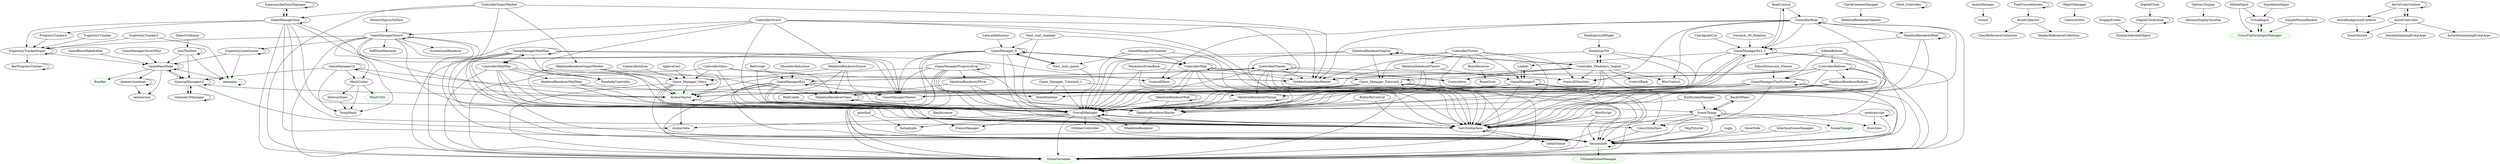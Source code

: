 digraph  {
	BarProgressTracker -> BarProgressTracker;
	RepIncrease -> VarsToInterface;
	VarsToInterface -> VarsToInterface;
	SessionInfo	 [color=green];
	VarsToInterface -> SessionInfo;
	VarsToInterface -> DataToSend;
	RestScript -> VarsToInterface;
	RestScript -> SessionInfo;
	SessionInfo -> SessionInfo;
	GlobalVariables	 [color=green];
	SessionInfo -> GlobalVariables;
	UltimateSceneManager	 [color=green];
	SessionInfo -> UltimateSceneManager;
	SkeletonRendererMailMan -> OverallManager;
	SkeletonRendererMailMan -> SkeletonRendererFlexion;
	SkeletonRendererMailMan -> SkeletonRendererMaster;
	OverallManager -> VarsToInterface;
	OverallManager -> VarsToInterface [key=double,
	dir=both];
OverallManager -> SessionInfo;
OverallManager -> OverallManager;
OverallManager -> GlobalVariables;
OverallManager -> Instantiate;
OverallManager -> AvatarData;
OverallManager -> IGameManager;
OverallManager -> IOrbbecController;
OverallManager -> ISkeletonRenderer;
SkeletonRendererFlexion -> OverallManager;
SkeletonRendererFlexion -> SkeletonRendererFlexion;
SkeletonRendererFlexion -> SkeletonRendererMaster;
SkeletonRendererMaster -> ISkeletonRenderer;
SkeletonRendererPEval -> OverallManager;
SkeletonRendererPEval -> SkeletonRendererMaster;
SkeletonRendererPEval -> SkeletonRendererGlass;
SkeletonRendererGlass -> OverallManager;
SkeletonRendererGlass -> SkeletonRendererMaster;
SkeletonRendererGlass -> SkeletonRendererGlass;
SkeletonRendererSuperMarket -> OverallManager;
SkeletonRendererSuperMarket -> SkeletonRendererMaster;
SkeletonRendererSuperMarket -> SkeletonRendererGlass;
SkeletonRendererSuperMarket -> Game_Manager_Vidro;
Game_Manager_Vidro -> VarsToInterface;
Game_Manager_Vidro -> SessionInfo;
Game_Manager_Vidro -> OverallManager;
Game_Manager_Vidro -> Game_Manager_Vidro;
Game_Manager_Vidro -> GlobalVariables;
AvatarMaster [color=green];
Game_Manager_Vidro -> AvatarMaster;
SkipTutorial -> SessionInfo;
ControllerMailMan -> ParabolaController;
ControllerMailMan -> VarsToInterface;
ControllerMailMan -> SessionInfo;
ControllerMailMan -> SkeletonRendererMailMan;
ControllerMailMan -> OverallManager;
ControllerMailMan -> GlobalVariables;
ControllerMailMan -> OrbbecControllerMaster;
GameManagerMailMan -> VarsToInterface;
GameManagerMailMan -> SessionInfo;
GameManagerMailMan -> OverallManager;
GameManagerMailMan -> ControllerMailMan;
GameManagerMailMan -> ControllerMailMan [key=double,
dir=both];
GameManagerMailMan -> GameManagerMailMan;
GameManagerMailMan -> GlobalVariables;
GameManagerMailMan -> ControlElbow;
GameManagerMailMan -> AvatarMaster;
GameManagerMailMan -> GameManagerMaster;
ControllerSuperMarket -> OverallManager;
ControllerSuperMarket -> SkeletonRendererSuperMarket;
ControllerSuperMarket -> GlobalVariables;
ControllerSuperMarket -> OrbbecControllerMaster;
ControllerSuperMarket -> GameManagerSaw;
GameManagerSaw -> VarsToInterface;
GameManagerSaw -> SessionInfo;
GameManagerSaw -> OverallManager;
GameManagerSaw -> GlobalVariables;
GameManagerSaw -> GameManagerSaw;
GameManagerSaw -> AvatarMaster;
GameManagerSaw -> GameManagerMaster;
GameManagerSaw -> ProgressTracker3;
GameManagerSaw -> TrajectoryTrackerSuper;
ControllerSword -> ParabolaController;
ControllerSword -> VarsToInterface;
ControllerSword -> SessionInfo;
ControllerSword -> OverallManager;
ControllerSword -> GlobalVariables;
ControllerSword -> OrbbecControllerMaster;
ControllerSword -> SkeletonRendererSword;
ControllerSword -> GameManagerSword;
SkeletonRendererSword -> OverallManager;
SkeletonRendererSword -> SkeletonRendererMaster;
SkeletonRendererSword -> SkeletonRendererGlass;
SkeletonRendererSword -> Game_Manager_Vidro;
GameManagerSword -> VarsToInterface;
GameManagerSword -> SessionInfo;
GameManagerSword -> OverallManager;
GameManagerSword -> GlobalVariables;
GameManagerSword -> GameManagerSword;
GameManagerSword -> AvatarMaster;
GameManagerSword -> GameManagerMaster;
GameManagerSword -> TrajectoryTrackerSuper;
GameManagerSword -> MeshCutter;
GameManagerSword -> TempMesh;
GameManagerSword -> ScreenLineRenderer;
GameManagerSword -> DiffStateMachine;
GameManagerSword -> TrajectoryLineGenner;
DetectCollision -> JoinTheDots;
JoinTheDots -> JoinTheDots;
JoinTheDots -> GeneralManagerv2;
JoinTheDots -> GameRecnMake;
Animater [color=green];
JoinTheDots -> Animater;
EndScreenManager -> VarsToInterface;
EndScreenManager -> SceneThings;
SceneThings -> VarsToInterface;
SceneThings -> SessionInfo;
SceneThings -> SceneThings;
SceneThings -> Coms2Interface;
SceneThings -> DataToSend;
SceneThings -> Exercises;
SceneChanger [color=green];
SceneThings -> SceneChanger;
AvatarMaster -> OverallManager;
AvatarMaster -> AvatarMaster;
AvatarMaster -> AvatarData;
GameManagerMaster -> IGameManager;
GameManagerProgressEval -> VarsToInterface;
GameManagerProgressEval -> SessionInfo;
GameManagerProgressEval -> OverallManager;
GameManagerProgressEval -> SkeletonRendererPEval;
GameManagerProgressEval -> GlobalVariables;
GameManagerProgressEval -> SceneThings;
GameManagerProgressEval -> AvatarMaster;
GameManagerProgressEval -> GameManagerMaster;
GameManagerProgressEval -> GameManagerProgressEval;
SupermarketItemManager -> GameManagerSaw;
SupermarketItemManager -> GameManagerSaw [key=double,
dir=both];
SupermarketItemManager -> SupermarketItemManager;
ProgressTracker3 -> TrajectoryTrackerSuper;
TrajectoryTrackerSuper -> BarProgressTracker;
TrajectoryTrackerSuper -> TrajectoryTrackerSuper;
TrajectoryTrackerSuper -> GameRecnMake;
GeneralUIManager -> GeneralUIManager;
GeneralManagerv2 -> AvatarMaster;
GeneralManagerv2 -> GeneralUIManager;
GeneralManagerv2 -> GeneralUIManager [key=double,
dir=both];
GeneralManagerv2 -> GeneralManagerv2;
GeneralManagerv2 -> AvatarData;
BackToPlans -> SceneThings;
BackToPlans -> SceneThings [key=double,
dir=both];
Coms2Interface -> SessionInfo;
Login -> SessionInfo;
receivescript -> VarsToInterface;
receivescript -> SessionInfo;
receivescript -> Exercises;
receivescript -> receivescript;
SceneChanger -> SessionInfo;
GameManager10 -> AvatarMaster;
GameManager10 -> GameManagerMaster;
GameManager10 -> GeneralManagerv2;
GameManager10 -> GameManager10;
GameManager10 -> MeshCutter;
GameManager10 -> TempMesh;
MeshCutter -> TempMesh;
MeshCutter -> Intersections;
MeshUtils [color=green];
MeshCutter -> MeshUtils;
GameManager5 -> VarsToInterface;
GameManager5 -> SessionInfo;
GameManager5 -> OverallManager;
GameManager5 -> GlobalVariables;
GameManager5 -> AvatarMaster;
GameManager5 -> GameManagerMaster;
GameManager5 -> Coms2Interface;
GameManager5 -> GameManager5;
LookAt -> GameManager5;
LookAt -> GameManager5 [key=double,
dir=both];
GameManager9Chambel -> VarsToInterface;
GameManager9Chambel -> OverallManager;
GameManager9Chambel -> Next_wall_spawn;
GameManager9Chambel -> ControllerWall;
Next_wall_spawn -> OverallManager;
ControllerWall -> VarsToInterface;
ControllerWall -> OverallManager;
ControllerWall -> GlobalVariables;
ControllerWall -> OrbbecControllerMaster;
ControllerWall -> ControlElbow;
ControllerWall -> ControllerWall;
ControllerWall -> ControlArm;
ControllerWall -> ControllShoulder;
ControllerWall -> SkeletonRendererWall;
GameManagerEx1 -> VarsToInterface;
GameManagerEx1 -> SessionInfo;
GameManagerEx1 -> OverallManager;
GameManagerEx1 -> GlobalVariables;
GameManagerEx1 -> AvatarMaster;
GameManagerEx1 -> GameManagerMaster;
GameManagerEx1 -> Coms2Interface;
GameManagerEx1 -> GameManagerEx1;
GameManagerEx1 -> StateMachine;
ControllerFlexion -> VarsToInterface;
ControllerFlexion -> OverallManager;
ControllerFlexion -> SkeletonRendererFlexion;
ControllerFlexion -> GlobalVariables;
ControllerFlexion -> OrbbecControllerMaster;
ControllerFlexion -> GameManagerEx1;
ControllerFlexion -> GameManagerEx1 [key=double,
dir=both];
ControllerFlexion -> ControllerFlexion;
ControllerFlexion -> ControlArm;
ControllerFlexion -> ControllShoulder;
GameManagerEx2_1 -> VarsToInterface;
GameManagerEx2_1 -> SessionInfo;
GameManagerEx2_1 -> OverallManager;
GameManagerEx2_1 -> OverallManager [key=double,
dir=both];
GameManagerEx2_1 -> GlobalVariables;
GameManagerEx2_1 -> AvatarMaster;
GameManagerEx2_1 -> LookAt;
GameManagerEx2_1 -> GameManagerEx2_1;
BoatControl -> GameManagerEx2_1;
BoatControl -> GameManagerEx2_1 [key=double,
dir=both];
BoatControl -> ControllerBoat;
GameManagerFlexExtensCot -> VarsToInterface;
GameManagerFlexExtensCot -> SessionInfo;
GameManagerFlexExtensCot -> OverallManager;
GameManagerFlexExtensCot -> GlobalVariables;
GameManagerFlexExtensCot -> AvatarMaster;
GameManagerFlexExtensCot -> GameManagerMaster;
GameManagerFlexExtensCot -> Coms2Interface;
GameManagerFlexExtensCot -> GameManagerFlexExtensCot;
GameManager_9 -> VarsToInterface;
GameManager_9 -> SessionInfo;
GameManager_9 -> OverallManager;
GameManager_9 -> GlobalVariables;
GameManager_9 -> AvatarMaster;
GameManager_9 -> GameManagerMaster;
GameManager_9 -> Next_wall_spawn;
GameManager_9 -> Next_wall_spawn [key=double,
dir=both];
GameManager_9 -> ControllerWall;
GameManager_9 -> ControllerWall [key=double,
dir=both];
GameManager_9 -> GameManager_9;
Game_Manager_Tutorial4_1 -> VarsToInterface;
Game_Manager_Tutorial4_1 -> OverallManager;
Game_Manager_Tutorial4_1 -> StateMachine;
Game_Manager_Tutorial4_2 -> VarsToInterface;
Game_Manager_Tutorial4_2 -> SessionInfo;
Game_Manager_Tutorial4_2 -> OverallManager;
Game_Manager_Tutorial4_2 -> GlobalVariables;
Game_Manager_Tutorial4_2 -> AvatarMaster;
Game_Manager_Tutorial4_2 -> GameManagerMaster;
Game_Manager_Tutorial4_2 -> StateMachine;
Game_Manager_Tutorial4_2 -> Game_Manager_Tutorial4_2;
BallScript -> OverallManager;
BallScript -> GameManagerEx1;
ControllerBoat -> VarsToInterface;
ControllerBoat -> OverallManager;
ControllerBoat -> GlobalVariables;
ControllerBoat -> OrbbecControllerMaster;
ControllerBoat -> ControlElbow;
ControllerBoat -> GameManagerEx2_1;
ControllerBoat -> ControllerBoat;
ControllerBoat -> ControllShoulder;
ControllerBoat -> BlurControl;
ControllerBoat -> SkeletonRendererBoat;
ButterflyControl -> VarsToInterface;
ButterflyControl -> OverallManager;
CameraRotation -> Game_Manager_Vidro;
CheckCameraManager -> SkeletonRendererCamera;
CheckpointCol -> GameManagerEx2_1;
Controller_Pendulars_Sagital -> VarsToInterface;
Controller_Pendulars_Sagital -> OverallManager;
Controller_Pendulars_Sagital -> GlobalVariables;
Controller_Pendulars_Sagital -> OrbbecControllerMaster;
Controller_Pendulars_Sagital -> Game_Manager_Tutorial4_2;
Controller_Pendulars_Sagital -> ControlArm;
Controller_Pendulars_Sagital -> ControlBack;
Controller_Pendulars_Sagital -> ControllShoulder;
Controller_Pendulars_Sagital -> BlurControl;
PendulumTilt -> VarsToInterface;
PendulumTilt -> OverallManager;
PendulumTilt -> Game_Manager_Tutorial4_2;
PendulumTilt -> Controller_Pendulars_Sagital;
PendulumTilt -> Controller_Pendulars_Sagital [key=double,
dir=both];
SkeletonRendererSagital -> OverallManager;
SkeletonRendererSagital -> SkeletonRendererMaster;
SkeletonRendererSagital -> Game_Manager_Tutorial4_2;
SkeletonRendererSagital -> Controller_Pendulars_Sagital;
SkeletonRendererSagital -> Controller_Pendulars_Sagital [key=double,
dir=both];
SkeletonRendererSagital -> SkeletonRendererSagital;
Hose_Controller -> Hose_Controller;
InflateBalloon -> VarsToInterface;
InflateBalloon -> SessionInfo;
InflateBalloon -> OverallManager;
InflateBalloon -> GameManagerFlexExtensCot;
InflateBalloon -> ControllerBalloon;
ControllerBalloon -> VarsToInterface;
ControllerBalloon -> OverallManager;
ControllerBalloon -> GlobalVariables;
ControllerBalloon -> OrbbecControllerMaster;
ControllerBalloon -> GameManagerFlexExtensCot;
ControllerBalloon -> ControlArm;
ControllerBalloon -> ControllShoulder;
ControllerBalloon -> ControllerBalloon;
ControllerBalloon -> SkeletonRendererBalloon;
Next_wall_chambel -> VarsToInterface;
Next_wall_chambel -> OverallManager;
Next_wall_chambel -> GameManager_9;
paintball -> Instantiate;
ShowNote -> SessionInfo;
SphereCast -> Game_Manager_Vidro;
WallColide -> OverallManager;
ElbowExtension_Flexion -> GameManagerFlexExtensCot;
Forearm_90_Rotation -> GameManagerEx2_1;
LateralAbduction -> GameManager_9;
PendularsFrontBack -> VarsToInterface;
PendularsFrontBack -> OverallManager;
PendularsFrontBack -> Game_Manager_Tutorial4_2;
PendularsLeftRight -> PendulumTilt;
ShoulderAbduction -> GameManagerEx1;
AudioManager -> Sound;
InterfaceSceneManager -> SessionInfo;
SkeletonRendererBoat -> OverallManager;
SkeletonRendererBoat -> SkeletonRendererMaster;
SkeletonRendererBoat -> GameManagerEx2_1;
SkeletonRendererBoat -> SkeletonRendererBoat;
BoneReceiver -> BoneGiver;
SkeletonRendererBalloon -> OverallManager;
SkeletonRendererBalloon -> SkeletonRendererFlexion;
SkeletonRendererBalloon -> SkeletonRendererMaster;
ControllerFlower -> VarsToInterface;
ControllerFlower -> OverallManager;
ControllerFlower -> GlobalVariables;
ControllerFlower -> OrbbecControllerMaster;
ControllerFlower -> GameManager5;
ControllerFlower -> ControllShoulder;
ControllerFlower -> BoneReceiver;
ControllerFlower -> SkeletonRendererFlower;
SkeletonRendererFlower -> OverallManager;
SkeletonRendererFlower -> SkeletonRendererMaster;
SkeletonRendererFlower -> SkeletonRendererGlass;
SkeletonRendererFlower -> GameManager5;
SkeletonRendererWall -> OverallManager;
SkeletonRendererWall -> SkeletonRendererMaster;
SkeletonRendererWall -> SkeletonRendererWall;
ControllerGlass -> OverallManager;
ControllerGlass -> SkeletonRendererGlass;
ControllerGlass -> Game_Manager_Vidro;
ControllerGlass -> GlobalVariables;
ControllerGlass -> OrbbecControllerMaster;
AssetCollector -> ClassReferenceCollection;
AssetCollector -> ShaderReferenceCollection;
FindUnusedAssets -> AssetCollector;
FindUnusedAssets -> FindUnusedAssets;
DetectObjectsToSlice -> GameManagerSword;
TrajectoryLineGenner -> TrajectoryLineGenner;
TrajectoryLineGenner -> GameRecnMake;
TrajectoryLineGenner -> Animater;
GameManagerSwordTest -> GameRecnMake;
GameRecnMake -> GeneralManagerv2;
GameRecnMake -> GeneralManagerv2 [key=double,
dir=both];
GameRecnMake -> GameRecnMake;
GameRecnMake -> Animercise;
GameRecnMake -> AnimerciseAsset;
GameRecnMake -> Animater;
Bonifier [color=green];
GameRecnMake -> Bonifier;
ObjectManager -> CameraOrbit;
Intersections -> TempMesh;
AnimerciseAsset -> Animercise;
AnimerciseAsset -> AnimerciseAsset;
Animater -> Animater;
GameRecnMakeEditor -> GameRecnMake;
TrajectoryTracker -> TrajectoryTrackerSuper;
TrajectoryTracker2 -> TrajectoryTrackerSuper;
TrajectoryTracker2 -> Animater;
DisplayFrame -> DisplaySelectedObject;
OptionsDisplay -> OptionsDisplaySaveVar;
DigitalClock -> DigitalClockValue;
DigitalClockValue -> DisplaySelectedObject;
DigitalClockValue -> DigitalClockValue;
CrossPlatformInputManager [color=green];
VirtualInput -> CrossPlatformInputManager;
VirtualInput -> CrossPlatformInputManager [key=double,
dir=both];
MobileInput -> CrossPlatformInputManager;
MobileInput -> VirtualInput;
StandaloneInput -> VirtualInput;
SimpleMouseRotator -> CrossPlatformInputManager;
AstraBackgroundUpdater -> TimerHistory;
AstraController -> TimerHistory;
AstraController -> AstraInitializingEventArgs;
AstraController -> AstraTerminatingEventArgs;
AstraUnityContext -> AstraBackgroundUpdater;
AstraUnityContext -> AstraController;
AstraUnityContext -> AstraController [key=double,
dir=both];
AstraUnityContext -> AstraUnityContext;
}
